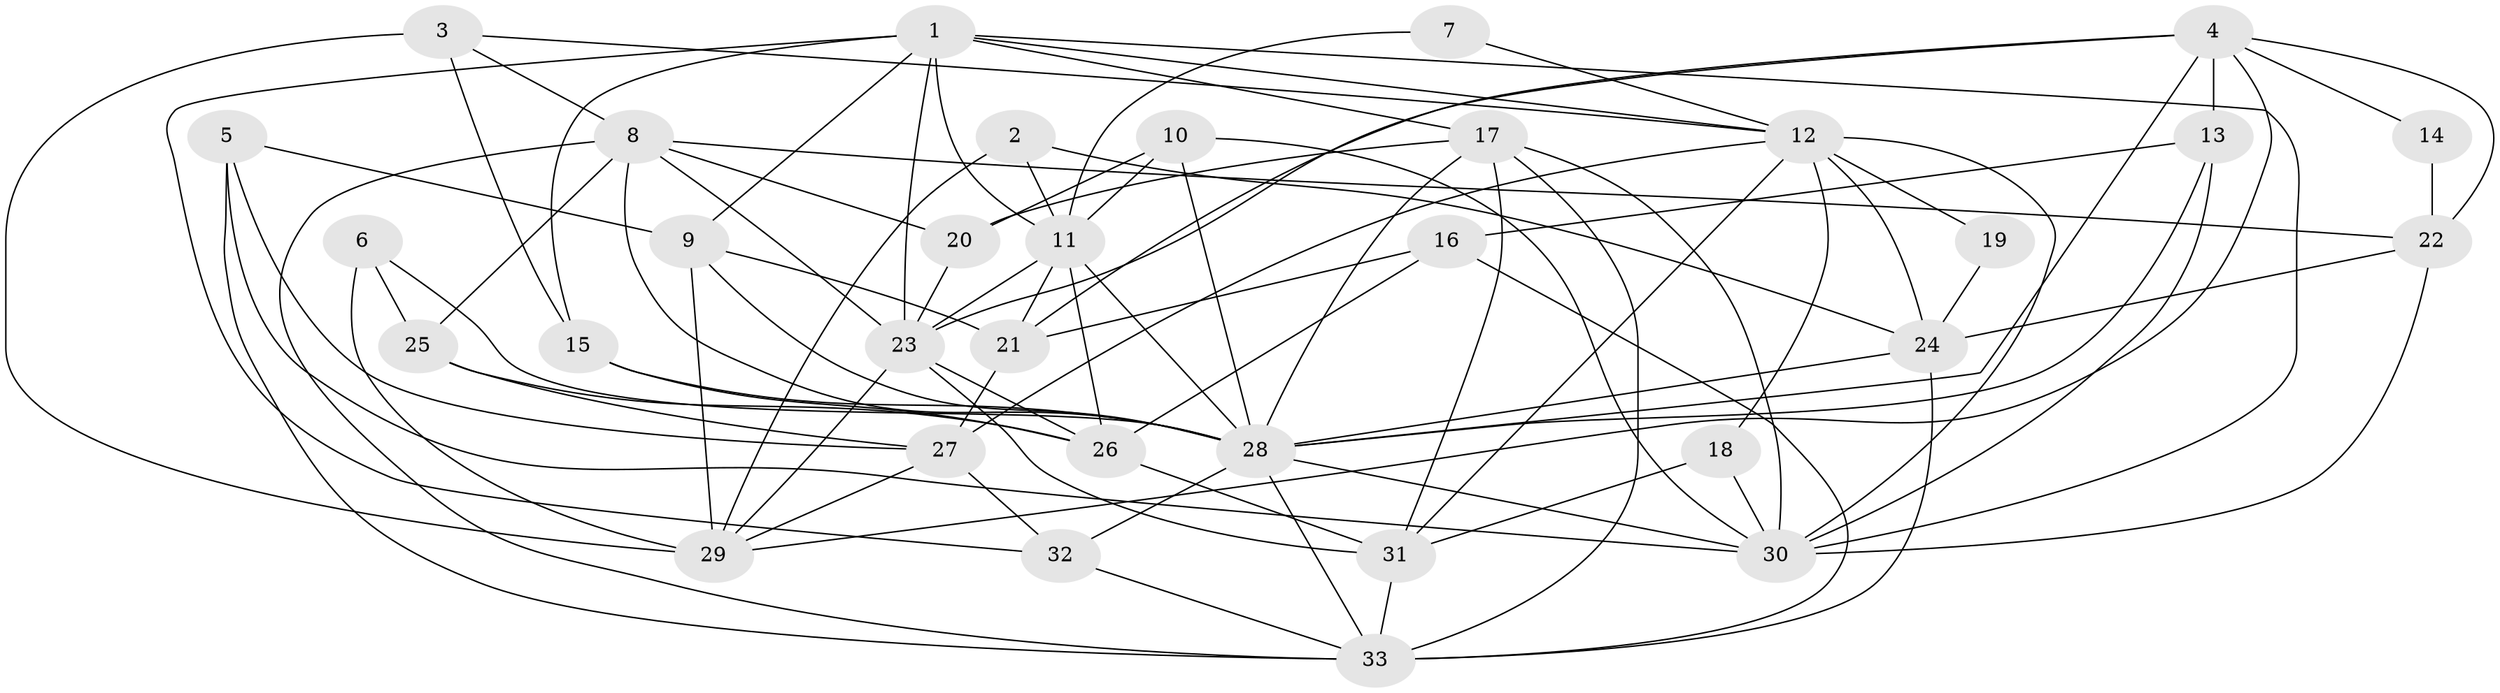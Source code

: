 // original degree distribution, {7: 0.09230769230769231, 4: 0.27692307692307694, 6: 0.09230769230769231, 3: 0.3384615384615385, 2: 0.1076923076923077, 5: 0.09230769230769231}
// Generated by graph-tools (version 1.1) at 2025/26/03/09/25 03:26:16]
// undirected, 33 vertices, 90 edges
graph export_dot {
graph [start="1"]
  node [color=gray90,style=filled];
  1;
  2;
  3;
  4;
  5;
  6;
  7;
  8;
  9;
  10;
  11;
  12;
  13;
  14;
  15;
  16;
  17;
  18;
  19;
  20;
  21;
  22;
  23;
  24;
  25;
  26;
  27;
  28;
  29;
  30;
  31;
  32;
  33;
  1 -- 9 [weight=1.0];
  1 -- 11 [weight=2.0];
  1 -- 12 [weight=1.0];
  1 -- 15 [weight=1.0];
  1 -- 17 [weight=1.0];
  1 -- 23 [weight=1.0];
  1 -- 30 [weight=1.0];
  1 -- 32 [weight=1.0];
  2 -- 11 [weight=1.0];
  2 -- 24 [weight=1.0];
  2 -- 29 [weight=1.0];
  3 -- 8 [weight=1.0];
  3 -- 12 [weight=1.0];
  3 -- 15 [weight=1.0];
  3 -- 29 [weight=2.0];
  4 -- 13 [weight=1.0];
  4 -- 14 [weight=1.0];
  4 -- 21 [weight=1.0];
  4 -- 22 [weight=1.0];
  4 -- 23 [weight=1.0];
  4 -- 28 [weight=1.0];
  4 -- 29 [weight=1.0];
  5 -- 9 [weight=1.0];
  5 -- 27 [weight=1.0];
  5 -- 30 [weight=1.0];
  5 -- 33 [weight=1.0];
  6 -- 25 [weight=1.0];
  6 -- 28 [weight=1.0];
  6 -- 29 [weight=1.0];
  7 -- 11 [weight=1.0];
  7 -- 12 [weight=1.0];
  8 -- 20 [weight=1.0];
  8 -- 22 [weight=1.0];
  8 -- 23 [weight=1.0];
  8 -- 25 [weight=1.0];
  8 -- 28 [weight=1.0];
  8 -- 33 [weight=1.0];
  9 -- 21 [weight=1.0];
  9 -- 28 [weight=1.0];
  9 -- 29 [weight=2.0];
  10 -- 11 [weight=1.0];
  10 -- 20 [weight=1.0];
  10 -- 28 [weight=1.0];
  10 -- 30 [weight=2.0];
  11 -- 21 [weight=1.0];
  11 -- 23 [weight=1.0];
  11 -- 26 [weight=1.0];
  11 -- 28 [weight=1.0];
  12 -- 18 [weight=1.0];
  12 -- 19 [weight=1.0];
  12 -- 24 [weight=1.0];
  12 -- 27 [weight=1.0];
  12 -- 30 [weight=1.0];
  12 -- 31 [weight=1.0];
  13 -- 16 [weight=1.0];
  13 -- 28 [weight=1.0];
  13 -- 30 [weight=2.0];
  14 -- 22 [weight=1.0];
  15 -- 26 [weight=1.0];
  15 -- 28 [weight=1.0];
  16 -- 21 [weight=1.0];
  16 -- 26 [weight=1.0];
  16 -- 33 [weight=1.0];
  17 -- 20 [weight=1.0];
  17 -- 28 [weight=1.0];
  17 -- 30 [weight=1.0];
  17 -- 31 [weight=1.0];
  17 -- 33 [weight=1.0];
  18 -- 30 [weight=1.0];
  18 -- 31 [weight=1.0];
  19 -- 24 [weight=1.0];
  20 -- 23 [weight=1.0];
  21 -- 27 [weight=2.0];
  22 -- 24 [weight=1.0];
  22 -- 30 [weight=1.0];
  23 -- 26 [weight=1.0];
  23 -- 29 [weight=1.0];
  23 -- 31 [weight=1.0];
  24 -- 28 [weight=1.0];
  24 -- 33 [weight=1.0];
  25 -- 26 [weight=1.0];
  25 -- 27 [weight=2.0];
  26 -- 31 [weight=1.0];
  27 -- 29 [weight=1.0];
  27 -- 32 [weight=1.0];
  28 -- 30 [weight=1.0];
  28 -- 32 [weight=1.0];
  28 -- 33 [weight=1.0];
  31 -- 33 [weight=1.0];
  32 -- 33 [weight=1.0];
}
